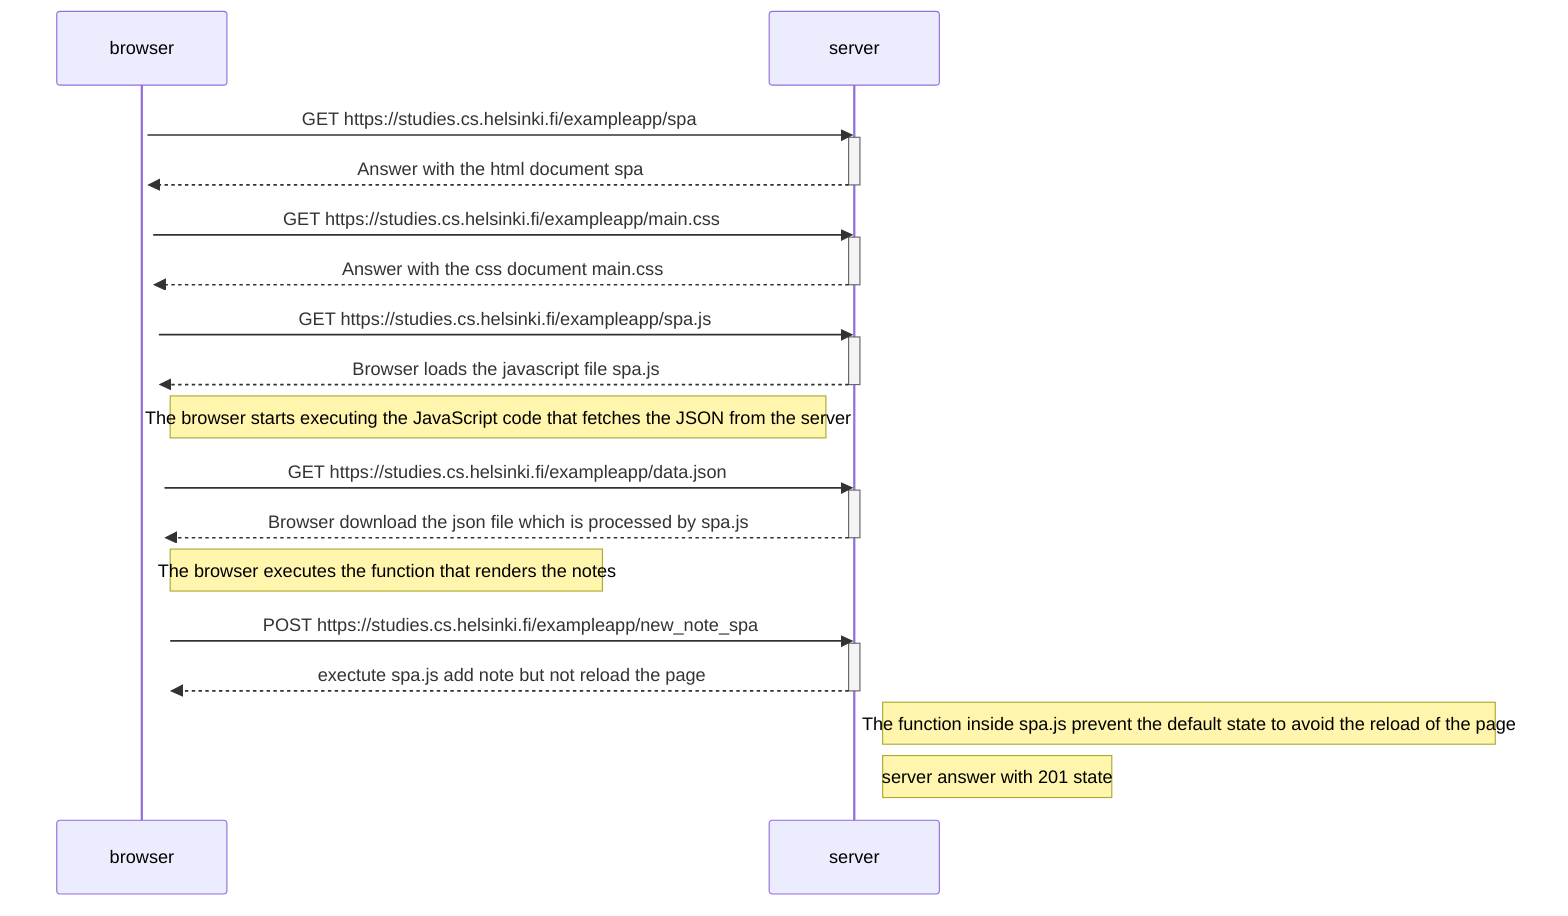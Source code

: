 sequenceDiagram

participant browser
participant server
activate browser
browser ->> server: GET https://studies.cs.helsinki.fi/exampleapp/spa
activate server
server -->> browser: Answer with the html document spa
deactivate server

activate browser 
browser ->> server : GET https://studies.cs.helsinki.fi/exampleapp/main.css
activate server
server -->> browser : Answer with the css document main.css
deactivate server

activate browser
browser ->> server : GET https://studies.cs.helsinki.fi/exampleapp/spa.js
activate server
server -->> browser : Browser loads the javascript file spa.js
deactivate server
Note right of browser: The browser starts executing the JavaScript code that fetches the JSON from the server

activate browser
browser ->> server : GET https://studies.cs.helsinki.fi/exampleapp/data.json
activate server 
server -->> browser : Browser download the json file which is processed by spa.js 
deactivate server
Note right of browser : The browser executes the function that renders the notes 
activate browser
browser ->>server : POST https://studies.cs.helsinki.fi/exampleapp/new_note_spa
activate server
server -->> browser : exectute spa.js add note but not reload the page
deactivate server 
Note right of server : The function inside spa.js prevent the default state to avoid the reload of the page
Note right of server : server answer with 201 state